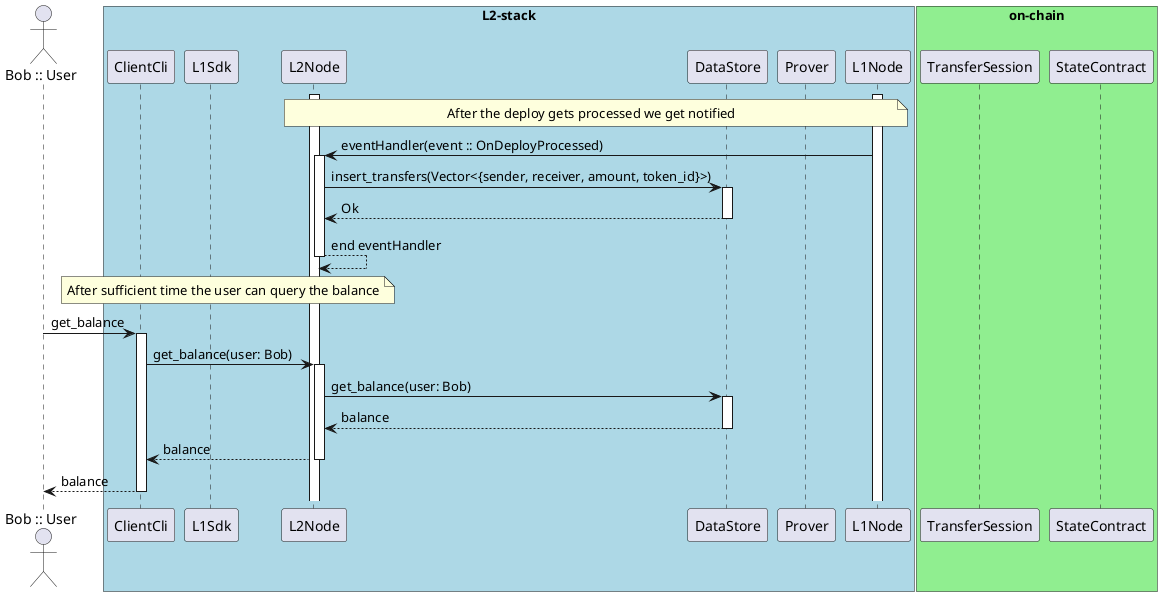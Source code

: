 @startuml
autoactivate on
actor "Bob :: User" as Bob
box "L2-stack" #LightBlue
participant ClientCli
participant L1Sdk
participant L2Node
participant DataStore
participant Prover
participant L1Node
end box
box "on-chain" #LightGreen
participant TransferSession
participant StateContract
end box

activate L1Node
activate L2Node

note over L1Node, L2Node
After the deploy gets processed we get notified
end note

L1Node -> L2Node: eventHandler(event :: OnDeployProcessed)
L2Node -> DataStore: insert_transfers(Vector<{sender, receiver, amount, token_id}>)
DataStore --> L2Node: Ok
L2Node --> L2Node: end eventHandler

note over ClientCli, L2Node
After sufficient time the user can query the balance
end note
Bob -> ClientCli: get_balance
ClientCli -> L2Node: get_balance(user: Bob)
L2Node -> DataStore: get_balance(user: Bob)
DataStore --> L2Node: balance
L2Node --> ClientCli: balance
ClientCli --> Bob: balance


@enduml
